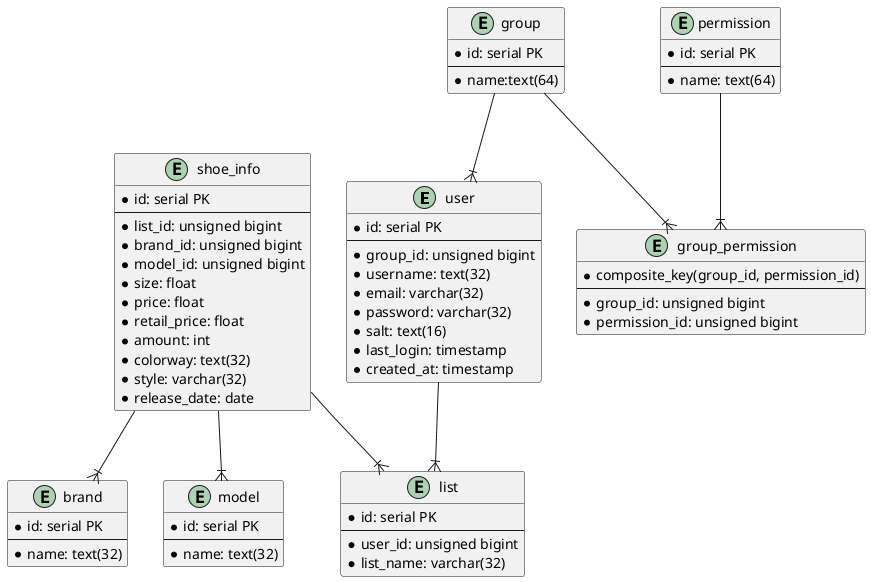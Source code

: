@startuml

entity user {
    * id: serial PK
	--
    * group_id: unsigned bigint 
    * username: text(32)
	* email: varchar(32)
    * password: varchar(32)
    * salt: text(16)
    * last_login: timestamp
    * created_at: timestamp
}

entity group {
    * id: serial PK 
	--
    * name:text(64)
}

entity permission {
    * id: serial PK
	--
    * name: text(64)
}

entity group_permission{
    * composite_key(group_id, permission_id)
	--
    * group_id: unsigned bigint
    * permission_id: unsigned bigint
}

entity brand  {
	* id: serial PK
	--
	* name: text(32)
}

entity model {
	* id: serial PK
	--
	* name: text(32)
}

entity list {
	* id: serial PK
	--
	* user_id: unsigned bigint
	* list_name: varchar(32)
}

entity shoe_info {
	* id: serial PK
	--
	* list_id: unsigned bigint
	* brand_id: unsigned bigint
	* model_id: unsigned bigint
	* size: float
	* price: float
	* retail_price: float
	* amount: int
	* colorway: text(32)
	* style: varchar(32)
	* release_date: date
}

user --|{ list
group --|{ user
group --|{ group_permission
permission --|{ group_permission
shoe_info --|{ brand
shoe_info --|{ model
shoe_info --|{ list


@enduml


